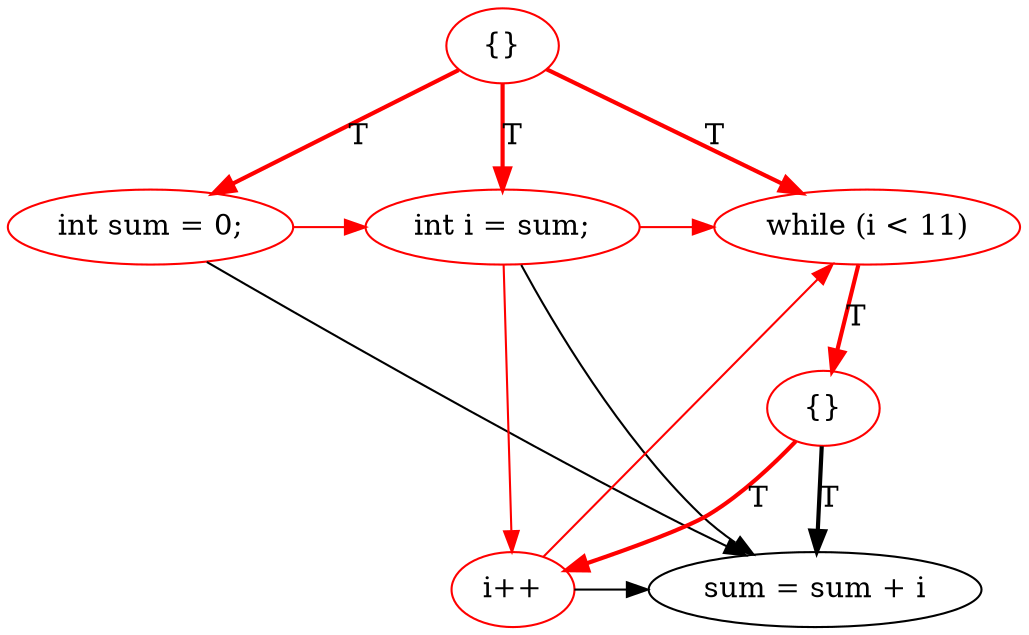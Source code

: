 digraph {
rankdir=TD;
2[label="{}",color=red]; 
2 -> 3[label="T",style=bold,color=red];
3[label="int sum = 0;",color=red];
3 -> 5;
3 -> 4[color=red];
2 -> 4[label="T",style=bold,color=red];
4[label="int i = sum;",color=red];
4 -> 6[color=red];
4 -> 0[color=red];
4 -> 5;
2 -> 0[label="T",style=bold,color=red];
0[label="while (i < 11)",color=red]; 
0 -> 1[label="T",style=bold,color=red];
1[label="{}",color=red]; 
1 -> 5[label="T",style=bold];
5[label="sum = sum + i"];
1 -> 6[label="T",style=bold,color=red];
6[label="i++",color=red];
6 -> 0[color=red];
6 -> 5;
{ rank=same 3 4 0 }{ rank=same 1 }{ rank=same 5 6 }
}